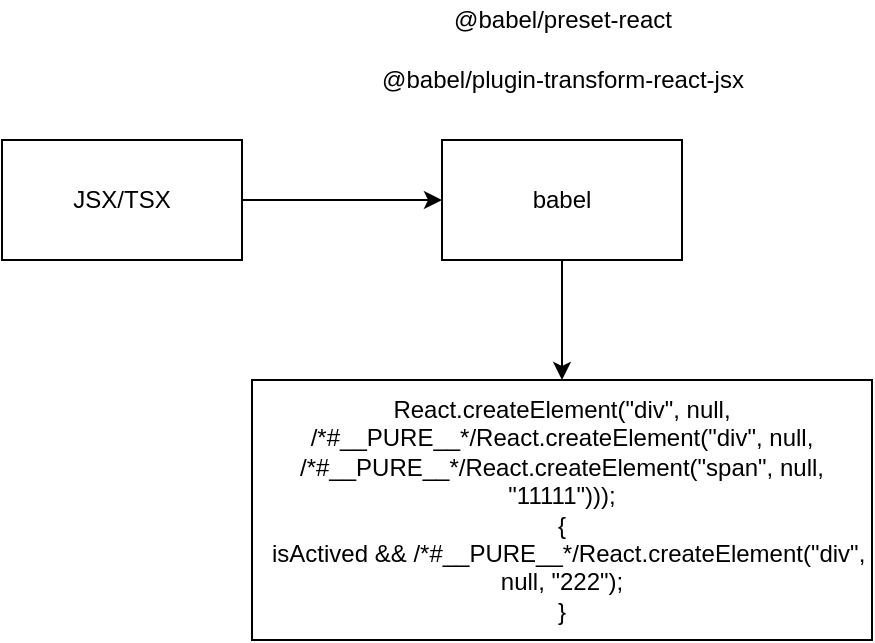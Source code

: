 <mxfile version="13.10.0" type="embed">
    <diagram id="C5RBs43oDa-KdzZeNtuy" name="Page-1">
        <mxGraphModel dx="712" dy="661" grid="1" gridSize="10" guides="1" tooltips="1" connect="1" arrows="1" fold="1" page="1" pageScale="1" pageWidth="827" pageHeight="1169" math="0" shadow="0">
            <root>
                <mxCell id="WIyWlLk6GJQsqaUBKTNV-0"/>
                <mxCell id="WIyWlLk6GJQsqaUBKTNV-1" parent="WIyWlLk6GJQsqaUBKTNV-0"/>
                <mxCell id="dUT-KoFHQ_Au8_Qyki41-6" style="edgeStyle=orthogonalEdgeStyle;rounded=0;orthogonalLoop=1;jettySize=auto;html=1;exitX=1;exitY=0.5;exitDx=0;exitDy=0;entryX=0;entryY=0.5;entryDx=0;entryDy=0;" parent="WIyWlLk6GJQsqaUBKTNV-1" source="dUT-KoFHQ_Au8_Qyki41-0" target="dUT-KoFHQ_Au8_Qyki41-1" edge="1">
                    <mxGeometry relative="1" as="geometry"/>
                </mxCell>
                <mxCell id="dUT-KoFHQ_Au8_Qyki41-0" value="JSX/TSX" style="rounded=0;whiteSpace=wrap;html=1;" parent="WIyWlLk6GJQsqaUBKTNV-1" vertex="1">
                    <mxGeometry x="100" y="440" width="120" height="60" as="geometry"/>
                </mxCell>
                <mxCell id="dUT-KoFHQ_Au8_Qyki41-7" style="edgeStyle=orthogonalEdgeStyle;rounded=0;orthogonalLoop=1;jettySize=auto;html=1;exitX=0.5;exitY=1;exitDx=0;exitDy=0;entryX=0.5;entryY=0;entryDx=0;entryDy=0;" parent="WIyWlLk6GJQsqaUBKTNV-1" source="dUT-KoFHQ_Au8_Qyki41-1" target="dUT-KoFHQ_Au8_Qyki41-5" edge="1">
                    <mxGeometry relative="1" as="geometry"/>
                </mxCell>
                <mxCell id="dUT-KoFHQ_Au8_Qyki41-1" value="babel" style="rounded=0;whiteSpace=wrap;html=1;" parent="WIyWlLk6GJQsqaUBKTNV-1" vertex="1">
                    <mxGeometry x="320" y="440" width="120" height="60" as="geometry"/>
                </mxCell>
                <mxCell id="dUT-KoFHQ_Au8_Qyki41-2" value="@babel/plugin-transform-react-jsx" style="text;html=1;align=center;verticalAlign=middle;resizable=0;points=[];autosize=1;" parent="WIyWlLk6GJQsqaUBKTNV-1" vertex="1">
                    <mxGeometry x="280" y="400" width="200" height="20" as="geometry"/>
                </mxCell>
                <mxCell id="dUT-KoFHQ_Au8_Qyki41-3" value="@babel/preset-react" style="text;html=1;align=center;verticalAlign=middle;resizable=0;points=[];autosize=1;" parent="WIyWlLk6GJQsqaUBKTNV-1" vertex="1">
                    <mxGeometry x="320" y="370" width="120" height="20" as="geometry"/>
                </mxCell>
                <mxCell id="dUT-KoFHQ_Au8_Qyki41-5" value="&lt;div&gt;React.createElement(&quot;div&quot;, null, /*#__PURE__*/React.createElement(&quot;div&quot;, null, /*#__PURE__*/React.createElement(&quot;span&quot;, null, &quot;11111&quot;)));&lt;/div&gt;&lt;div&gt;{&lt;/div&gt;&lt;div&gt;&amp;nbsp; isActived &amp;amp;&amp;amp; /*#__PURE__*/React.createElement(&quot;div&quot;, null, &quot;222&quot;);&lt;/div&gt;&lt;div&gt;}&lt;/div&gt;" style="rounded=0;whiteSpace=wrap;html=1;" parent="WIyWlLk6GJQsqaUBKTNV-1" vertex="1">
                    <mxGeometry x="225" y="560" width="310" height="130" as="geometry"/>
                </mxCell>
            </root>
        </mxGraphModel>
    </diagram>
</mxfile>